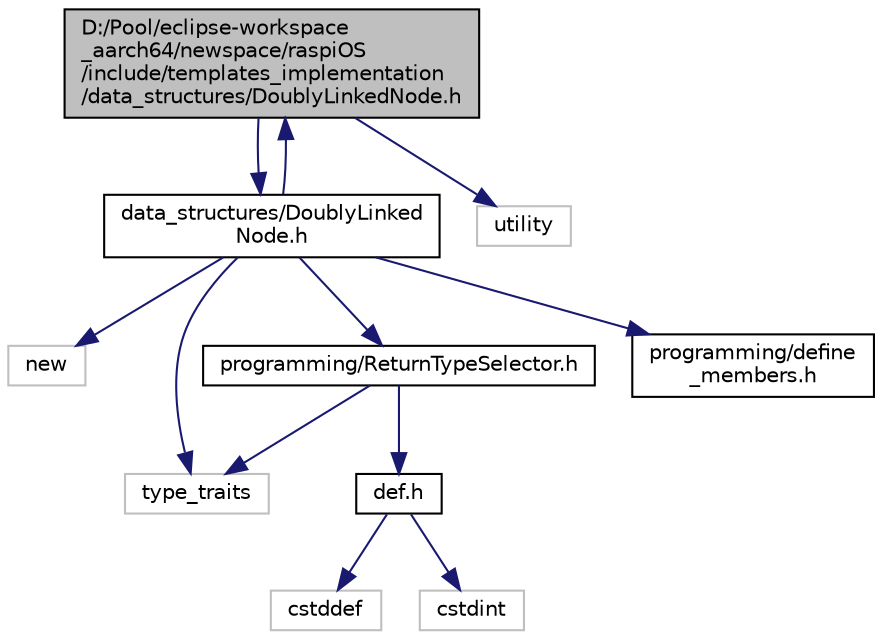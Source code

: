 digraph "D:/Pool/eclipse-workspace_aarch64/newspace/raspiOS/include/templates_implementation/data_structures/DoublyLinkedNode.h"
{
  edge [fontname="Helvetica",fontsize="10",labelfontname="Helvetica",labelfontsize="10"];
  node [fontname="Helvetica",fontsize="10",shape=record];
  Node423 [label="D:/Pool/eclipse-workspace\l_aarch64/newspace/raspiOS\l/include/templates_implementation\l/data_structures/DoublyLinkedNode.h",height=0.2,width=0.4,color="black", fillcolor="grey75", style="filled", fontcolor="black"];
  Node423 -> Node424 [color="midnightblue",fontsize="10",style="solid",fontname="Helvetica"];
  Node424 [label="data_structures/DoublyLinked\lNode.h",height=0.2,width=0.4,color="black", fillcolor="white", style="filled",URL="$df/da2/data__structures_2_doubly_linked_node_8h.html"];
  Node424 -> Node425 [color="midnightblue",fontsize="10",style="solid",fontname="Helvetica"];
  Node425 [label="new",height=0.2,width=0.4,color="grey75", fillcolor="white", style="filled"];
  Node424 -> Node426 [color="midnightblue",fontsize="10",style="solid",fontname="Helvetica"];
  Node426 [label="type_traits",height=0.2,width=0.4,color="grey75", fillcolor="white", style="filled"];
  Node424 -> Node427 [color="midnightblue",fontsize="10",style="solid",fontname="Helvetica"];
  Node427 [label="programming/ReturnTypeSelector.h",height=0.2,width=0.4,color="black", fillcolor="white", style="filled",URL="$d3/d90/_return_type_selector_8h.html"];
  Node427 -> Node428 [color="midnightblue",fontsize="10",style="solid",fontname="Helvetica"];
  Node428 [label="def.h",height=0.2,width=0.4,color="black", fillcolor="white", style="filled",URL="$d4/da4/def_8h.html"];
  Node428 -> Node429 [color="midnightblue",fontsize="10",style="solid",fontname="Helvetica"];
  Node429 [label="cstddef",height=0.2,width=0.4,color="grey75", fillcolor="white", style="filled"];
  Node428 -> Node430 [color="midnightblue",fontsize="10",style="solid",fontname="Helvetica"];
  Node430 [label="cstdint",height=0.2,width=0.4,color="grey75", fillcolor="white", style="filled"];
  Node427 -> Node426 [color="midnightblue",fontsize="10",style="solid",fontname="Helvetica"];
  Node424 -> Node431 [color="midnightblue",fontsize="10",style="solid",fontname="Helvetica"];
  Node431 [label="programming/define\l_members.h",height=0.2,width=0.4,color="black", fillcolor="white", style="filled",URL="$d8/d7b/define__members_8h.html"];
  Node424 -> Node423 [color="midnightblue",fontsize="10",style="solid",fontname="Helvetica"];
  Node423 -> Node432 [color="midnightblue",fontsize="10",style="solid",fontname="Helvetica"];
  Node432 [label="utility",height=0.2,width=0.4,color="grey75", fillcolor="white", style="filled"];
}
